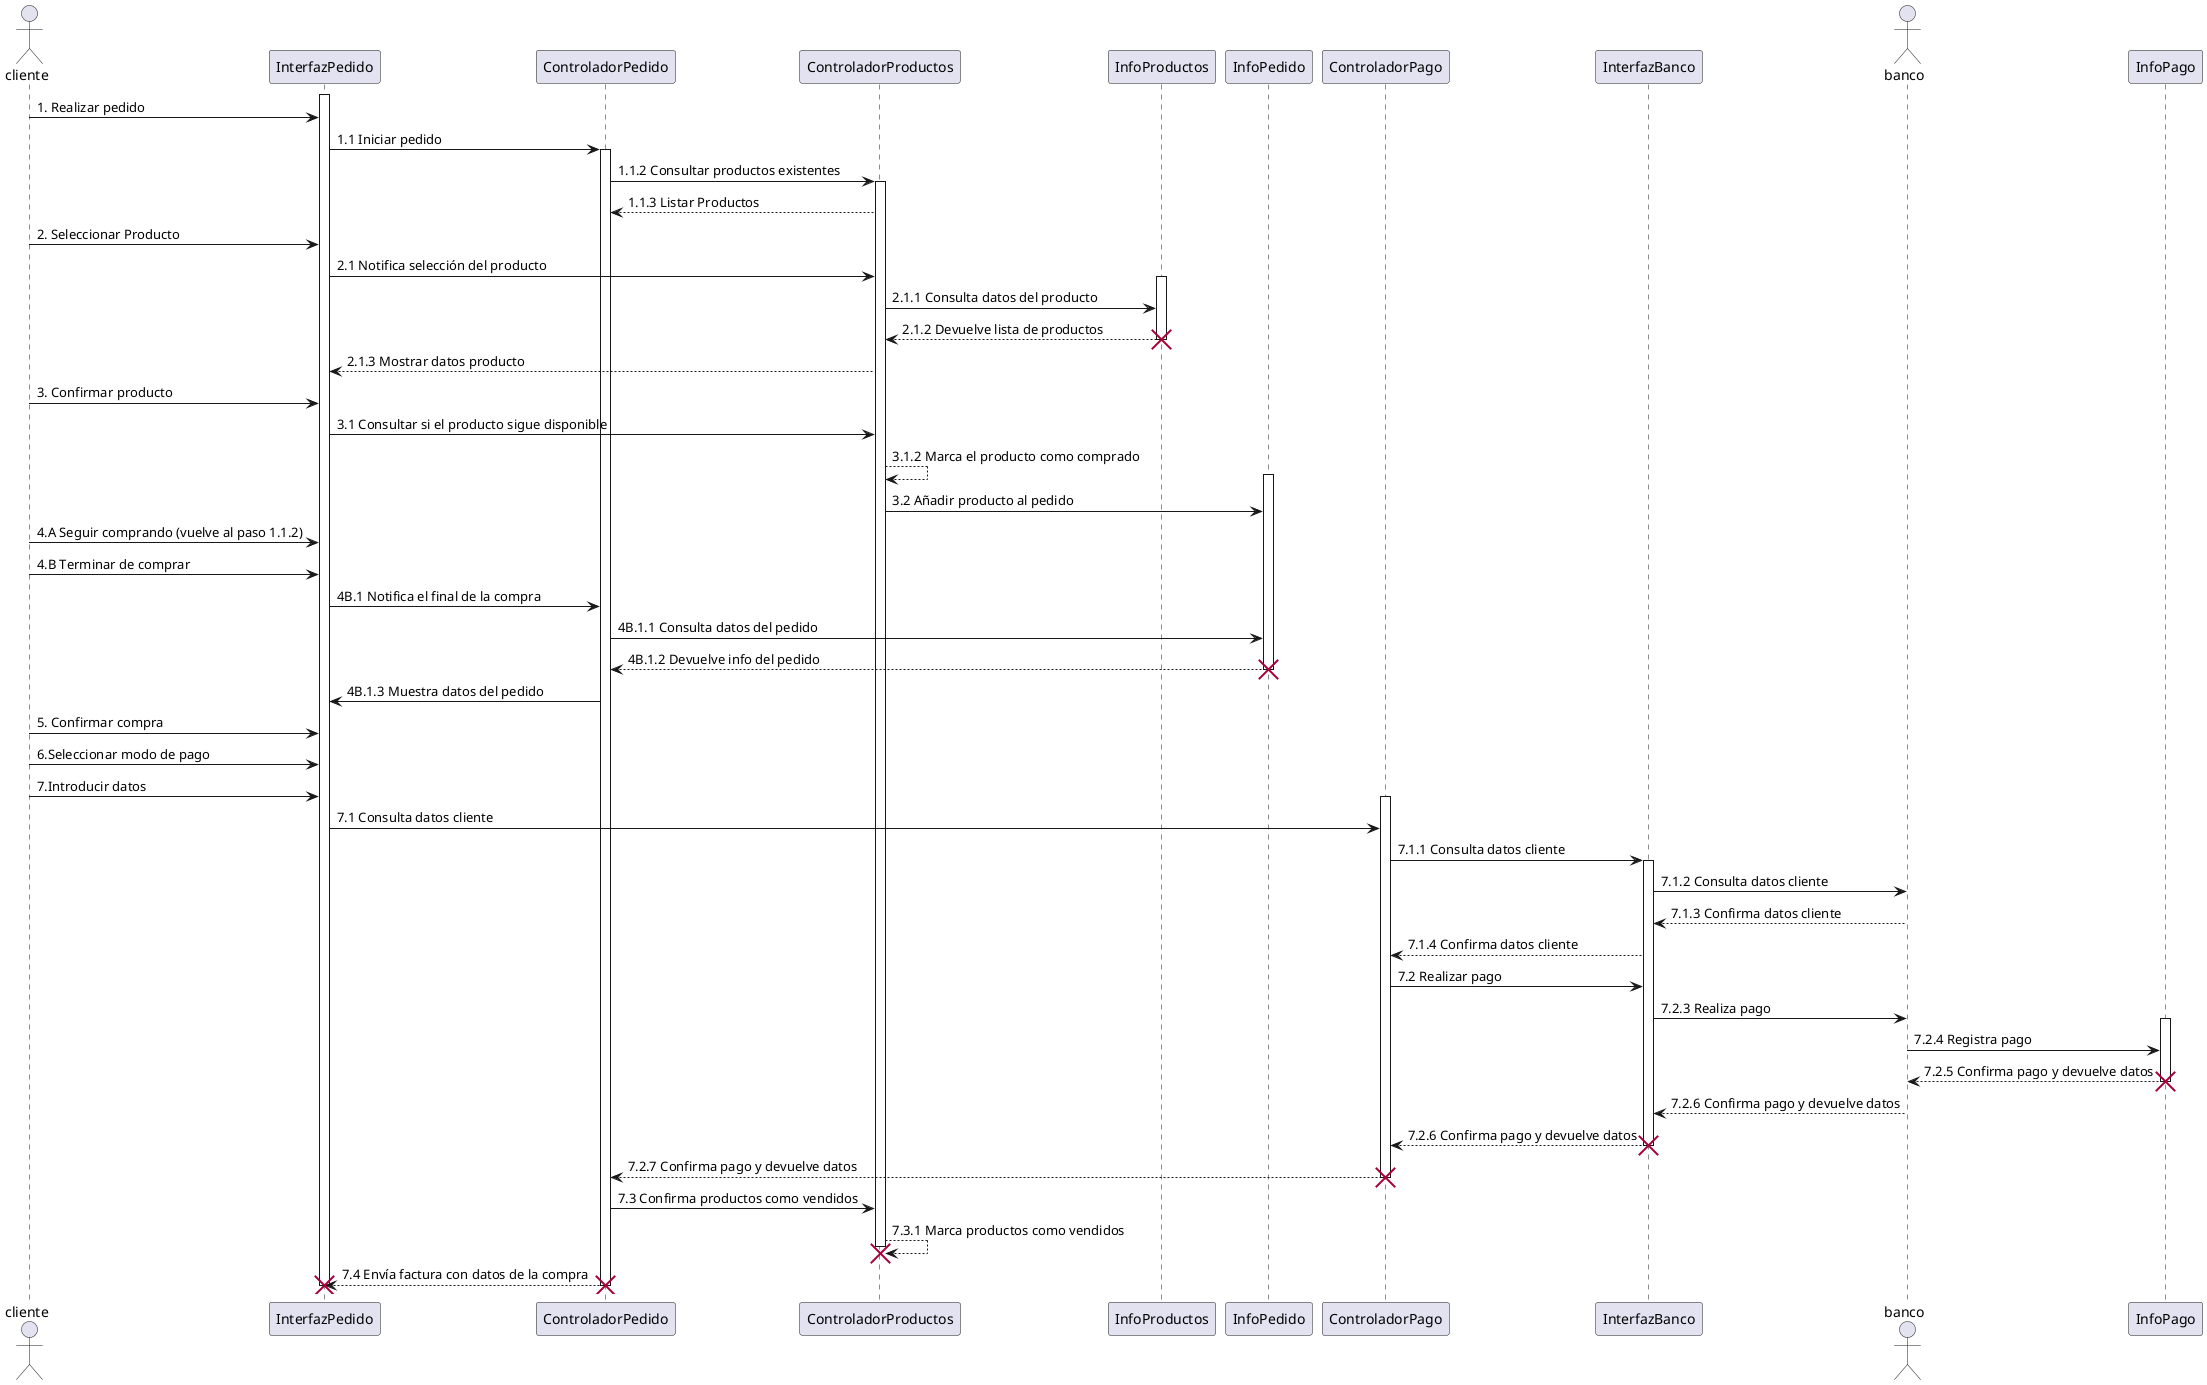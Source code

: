 @startuml

actor cliente

ACTIVATE InterfazPedido

cliente -> InterfazPedido : 1. Realizar pedido

InterfazPedido -> ControladorPedido: 1.1 Iniciar pedido

ACTIVATE ControladorPedido

ControladorPedido -> ControladorProductos : 1.1.2 Consultar productos existentes

ACTIVATE ControladorProductos

ControladorProductos --> ControladorPedido : 1.1.3 Listar Productos

cliente -> InterfazPedido : 2. Seleccionar Producto

InterfazPedido -> ControladorProductos : 2.1 Notifica selección del producto

ACTIVATE InfoProductos

ControladorProductos -> InfoProductos : 2.1.1 Consulta datos del producto

InfoProductos -->  ControladorProductos : 2.1.2 Devuelve lista de productos

DESTROY InfoProductos

ControladorProductos --> InterfazPedido : 2.1.3 Mostrar datos producto

cliente -> InterfazPedido : 3. Confirmar producto

InterfazPedido -> ControladorProductos : 3.1 Consultar si el producto sigue disponible

ControladorProductos --> ControladorProductos : 3.1.2 Marca el producto como comprado

ACTIVATE InfoPedido

ControladorProductos -> InfoPedido :  3.2 Añadir producto al pedido

cliente -> InterfazPedido : 4.A Seguir comprando (vuelve al paso 1.1.2)

cliente -> InterfazPedido : 4.B Terminar de comprar

InterfazPedido -> ControladorPedido : 4B.1 Notifica el final de la compra

ControladorPedido -> InfoPedido : 4B.1.1 Consulta datos del pedido

InfoPedido --> ControladorPedido : 4B.1.2 Devuelve info del pedido

DESTROY InfoPedido

ControladorPedido -> InterfazPedido : 4B.1.3 Muestra datos del pedido

cliente -> InterfazPedido : 5. Confirmar compra

cliente -> InterfazPedido : 6.Seleccionar modo de pago

cliente -> InterfazPedido : 7.Introducir datos

ACTIVATE ControladorPago

InterfazPedido -> ControladorPago : 7.1 Consulta datos cliente

ControladorPago -> InterfazBanco : 7.1.1 Consulta datos cliente

actor banco

ACTIVATE InterfazBanco

InterfazBanco -> banco : 7.1.2 Consulta datos cliente

banco --> InterfazBanco : 7.1.3 Confirma datos cliente

InterfazBanco --> ControladorPago : 7.1.4 Confirma datos cliente

ControladorPago -> InterfazBanco : 7.2 Realizar pago

InterfazBanco -> banco : 7.2.3 Realiza pago

ACTIVATE InfoPago

banco -> InfoPago : 7.2.4 Registra pago

InfoPago --> banco : 7.2.5 Confirma pago y devuelve datos

DESTROY InfoPago

banco --> InterfazBanco : 7.2.6 Confirma pago y devuelve datos

InterfazBanco --> ControladorPago : 7.2.6 Confirma pago y devuelve datos

DESTROY InterfazBanco

ControladorPago --> ControladorPedido : 7.2.7 Confirma pago y devuelve datos

DESTROY ControladorPago

ControladorPedido -> ControladorProductos : 7.3 Confirma productos como vendidos

ControladorProductos --> ControladorProductos : 7.3.1 Marca productos como vendidos

DESTROY ControladorProductos

ControladorPedido --> InterfazPedido : 7.4 Envía factura con datos de la compra

DESTROY ControladorPedido

DESTROY InterfazPedido

@enduml